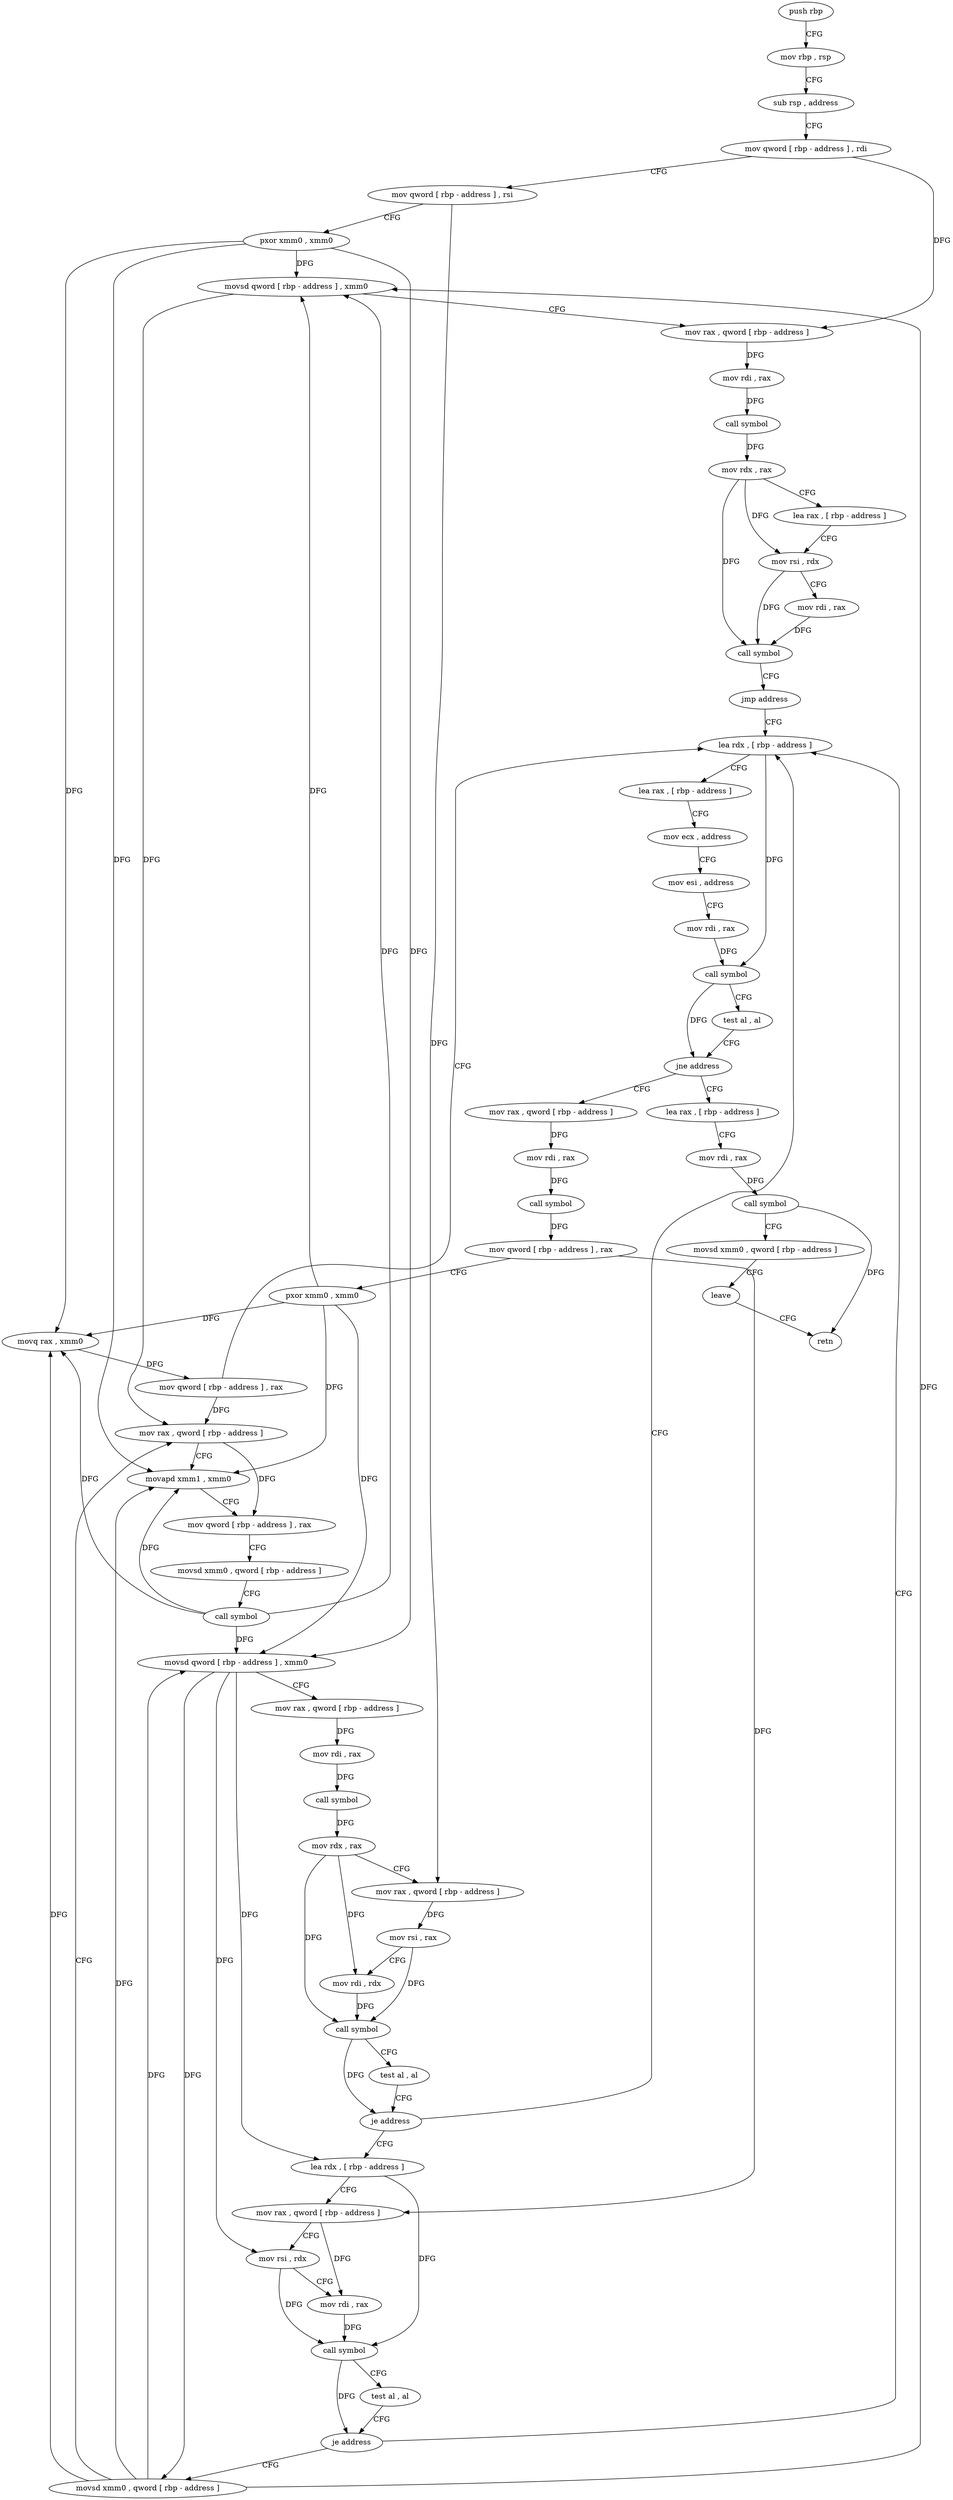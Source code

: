 digraph "func" {
"189568" [label = "push rbp" ]
"189569" [label = "mov rbp , rsp" ]
"189572" [label = "sub rsp , address" ]
"189579" [label = "mov qword [ rbp - address ] , rdi" ]
"189583" [label = "mov qword [ rbp - address ] , rsi" ]
"189587" [label = "pxor xmm0 , xmm0" ]
"189591" [label = "movsd qword [ rbp - address ] , xmm0" ]
"189596" [label = "mov rax , qword [ rbp - address ]" ]
"189600" [label = "mov rdi , rax" ]
"189603" [label = "call symbol" ]
"189608" [label = "mov rdx , rax" ]
"189611" [label = "lea rax , [ rbp - address ]" ]
"189615" [label = "mov rsi , rdx" ]
"189618" [label = "mov rdi , rax" ]
"189621" [label = "call symbol" ]
"189626" [label = "jmp address" ]
"189752" [label = "lea rdx , [ rbp - address ]" ]
"189756" [label = "lea rax , [ rbp - address ]" ]
"189760" [label = "mov ecx , address" ]
"189765" [label = "mov esi , address" ]
"189770" [label = "mov rdi , rax" ]
"189773" [label = "call symbol" ]
"189778" [label = "test al , al" ]
"189780" [label = "jne address" ]
"189628" [label = "mov rax , qword [ rbp - address ]" ]
"189786" [label = "lea rax , [ rbp - address ]" ]
"189632" [label = "mov rdi , rax" ]
"189635" [label = "call symbol" ]
"189640" [label = "mov qword [ rbp - address ] , rax" ]
"189644" [label = "pxor xmm0 , xmm0" ]
"189648" [label = "movsd qword [ rbp - address ] , xmm0" ]
"189653" [label = "mov rax , qword [ rbp - address ]" ]
"189657" [label = "mov rdi , rax" ]
"189660" [label = "call symbol" ]
"189665" [label = "mov rdx , rax" ]
"189668" [label = "mov rax , qword [ rbp - address ]" ]
"189672" [label = "mov rsi , rax" ]
"189675" [label = "mov rdi , rdx" ]
"189678" [label = "call symbol" ]
"189683" [label = "test al , al" ]
"189685" [label = "je address" ]
"189687" [label = "lea rdx , [ rbp - address ]" ]
"189790" [label = "mov rdi , rax" ]
"189793" [label = "call symbol" ]
"189798" [label = "movsd xmm0 , qword [ rbp - address ]" ]
"189803" [label = "leave" ]
"189804" [label = "retn" ]
"189691" [label = "mov rax , qword [ rbp - address ]" ]
"189695" [label = "mov rsi , rdx" ]
"189698" [label = "mov rdi , rax" ]
"189701" [label = "call symbol" ]
"189706" [label = "test al , al" ]
"189708" [label = "je address" ]
"189710" [label = "movsd xmm0 , qword [ rbp - address ]" ]
"189715" [label = "mov rax , qword [ rbp - address ]" ]
"189719" [label = "movapd xmm1 , xmm0" ]
"189723" [label = "mov qword [ rbp - address ] , rax" ]
"189730" [label = "movsd xmm0 , qword [ rbp - address ]" ]
"189738" [label = "call symbol" ]
"189743" [label = "movq rax , xmm0" ]
"189748" [label = "mov qword [ rbp - address ] , rax" ]
"189568" -> "189569" [ label = "CFG" ]
"189569" -> "189572" [ label = "CFG" ]
"189572" -> "189579" [ label = "CFG" ]
"189579" -> "189583" [ label = "CFG" ]
"189579" -> "189596" [ label = "DFG" ]
"189583" -> "189587" [ label = "CFG" ]
"189583" -> "189668" [ label = "DFG" ]
"189587" -> "189591" [ label = "DFG" ]
"189587" -> "189648" [ label = "DFG" ]
"189587" -> "189719" [ label = "DFG" ]
"189587" -> "189743" [ label = "DFG" ]
"189591" -> "189596" [ label = "CFG" ]
"189591" -> "189715" [ label = "DFG" ]
"189596" -> "189600" [ label = "DFG" ]
"189600" -> "189603" [ label = "DFG" ]
"189603" -> "189608" [ label = "DFG" ]
"189608" -> "189611" [ label = "CFG" ]
"189608" -> "189615" [ label = "DFG" ]
"189608" -> "189621" [ label = "DFG" ]
"189611" -> "189615" [ label = "CFG" ]
"189615" -> "189618" [ label = "CFG" ]
"189615" -> "189621" [ label = "DFG" ]
"189618" -> "189621" [ label = "DFG" ]
"189621" -> "189626" [ label = "CFG" ]
"189626" -> "189752" [ label = "CFG" ]
"189752" -> "189756" [ label = "CFG" ]
"189752" -> "189773" [ label = "DFG" ]
"189756" -> "189760" [ label = "CFG" ]
"189760" -> "189765" [ label = "CFG" ]
"189765" -> "189770" [ label = "CFG" ]
"189770" -> "189773" [ label = "DFG" ]
"189773" -> "189778" [ label = "CFG" ]
"189773" -> "189780" [ label = "DFG" ]
"189778" -> "189780" [ label = "CFG" ]
"189780" -> "189628" [ label = "CFG" ]
"189780" -> "189786" [ label = "CFG" ]
"189628" -> "189632" [ label = "DFG" ]
"189786" -> "189790" [ label = "CFG" ]
"189632" -> "189635" [ label = "DFG" ]
"189635" -> "189640" [ label = "DFG" ]
"189640" -> "189644" [ label = "CFG" ]
"189640" -> "189691" [ label = "DFG" ]
"189644" -> "189648" [ label = "DFG" ]
"189644" -> "189591" [ label = "DFG" ]
"189644" -> "189719" [ label = "DFG" ]
"189644" -> "189743" [ label = "DFG" ]
"189648" -> "189653" [ label = "CFG" ]
"189648" -> "189710" [ label = "DFG" ]
"189648" -> "189687" [ label = "DFG" ]
"189648" -> "189695" [ label = "DFG" ]
"189653" -> "189657" [ label = "DFG" ]
"189657" -> "189660" [ label = "DFG" ]
"189660" -> "189665" [ label = "DFG" ]
"189665" -> "189668" [ label = "CFG" ]
"189665" -> "189675" [ label = "DFG" ]
"189665" -> "189678" [ label = "DFG" ]
"189668" -> "189672" [ label = "DFG" ]
"189672" -> "189675" [ label = "CFG" ]
"189672" -> "189678" [ label = "DFG" ]
"189675" -> "189678" [ label = "DFG" ]
"189678" -> "189683" [ label = "CFG" ]
"189678" -> "189685" [ label = "DFG" ]
"189683" -> "189685" [ label = "CFG" ]
"189685" -> "189752" [ label = "CFG" ]
"189685" -> "189687" [ label = "CFG" ]
"189687" -> "189691" [ label = "CFG" ]
"189687" -> "189701" [ label = "DFG" ]
"189790" -> "189793" [ label = "DFG" ]
"189793" -> "189798" [ label = "CFG" ]
"189793" -> "189804" [ label = "DFG" ]
"189798" -> "189803" [ label = "CFG" ]
"189803" -> "189804" [ label = "CFG" ]
"189691" -> "189695" [ label = "CFG" ]
"189691" -> "189698" [ label = "DFG" ]
"189695" -> "189698" [ label = "CFG" ]
"189695" -> "189701" [ label = "DFG" ]
"189698" -> "189701" [ label = "DFG" ]
"189701" -> "189706" [ label = "CFG" ]
"189701" -> "189708" [ label = "DFG" ]
"189706" -> "189708" [ label = "CFG" ]
"189708" -> "189752" [ label = "CFG" ]
"189708" -> "189710" [ label = "CFG" ]
"189710" -> "189715" [ label = "CFG" ]
"189710" -> "189591" [ label = "DFG" ]
"189710" -> "189648" [ label = "DFG" ]
"189710" -> "189719" [ label = "DFG" ]
"189710" -> "189743" [ label = "DFG" ]
"189715" -> "189719" [ label = "CFG" ]
"189715" -> "189723" [ label = "DFG" ]
"189719" -> "189723" [ label = "CFG" ]
"189723" -> "189730" [ label = "CFG" ]
"189730" -> "189738" [ label = "CFG" ]
"189738" -> "189743" [ label = "DFG" ]
"189738" -> "189591" [ label = "DFG" ]
"189738" -> "189648" [ label = "DFG" ]
"189738" -> "189719" [ label = "DFG" ]
"189743" -> "189748" [ label = "DFG" ]
"189748" -> "189752" [ label = "CFG" ]
"189748" -> "189715" [ label = "DFG" ]
}

